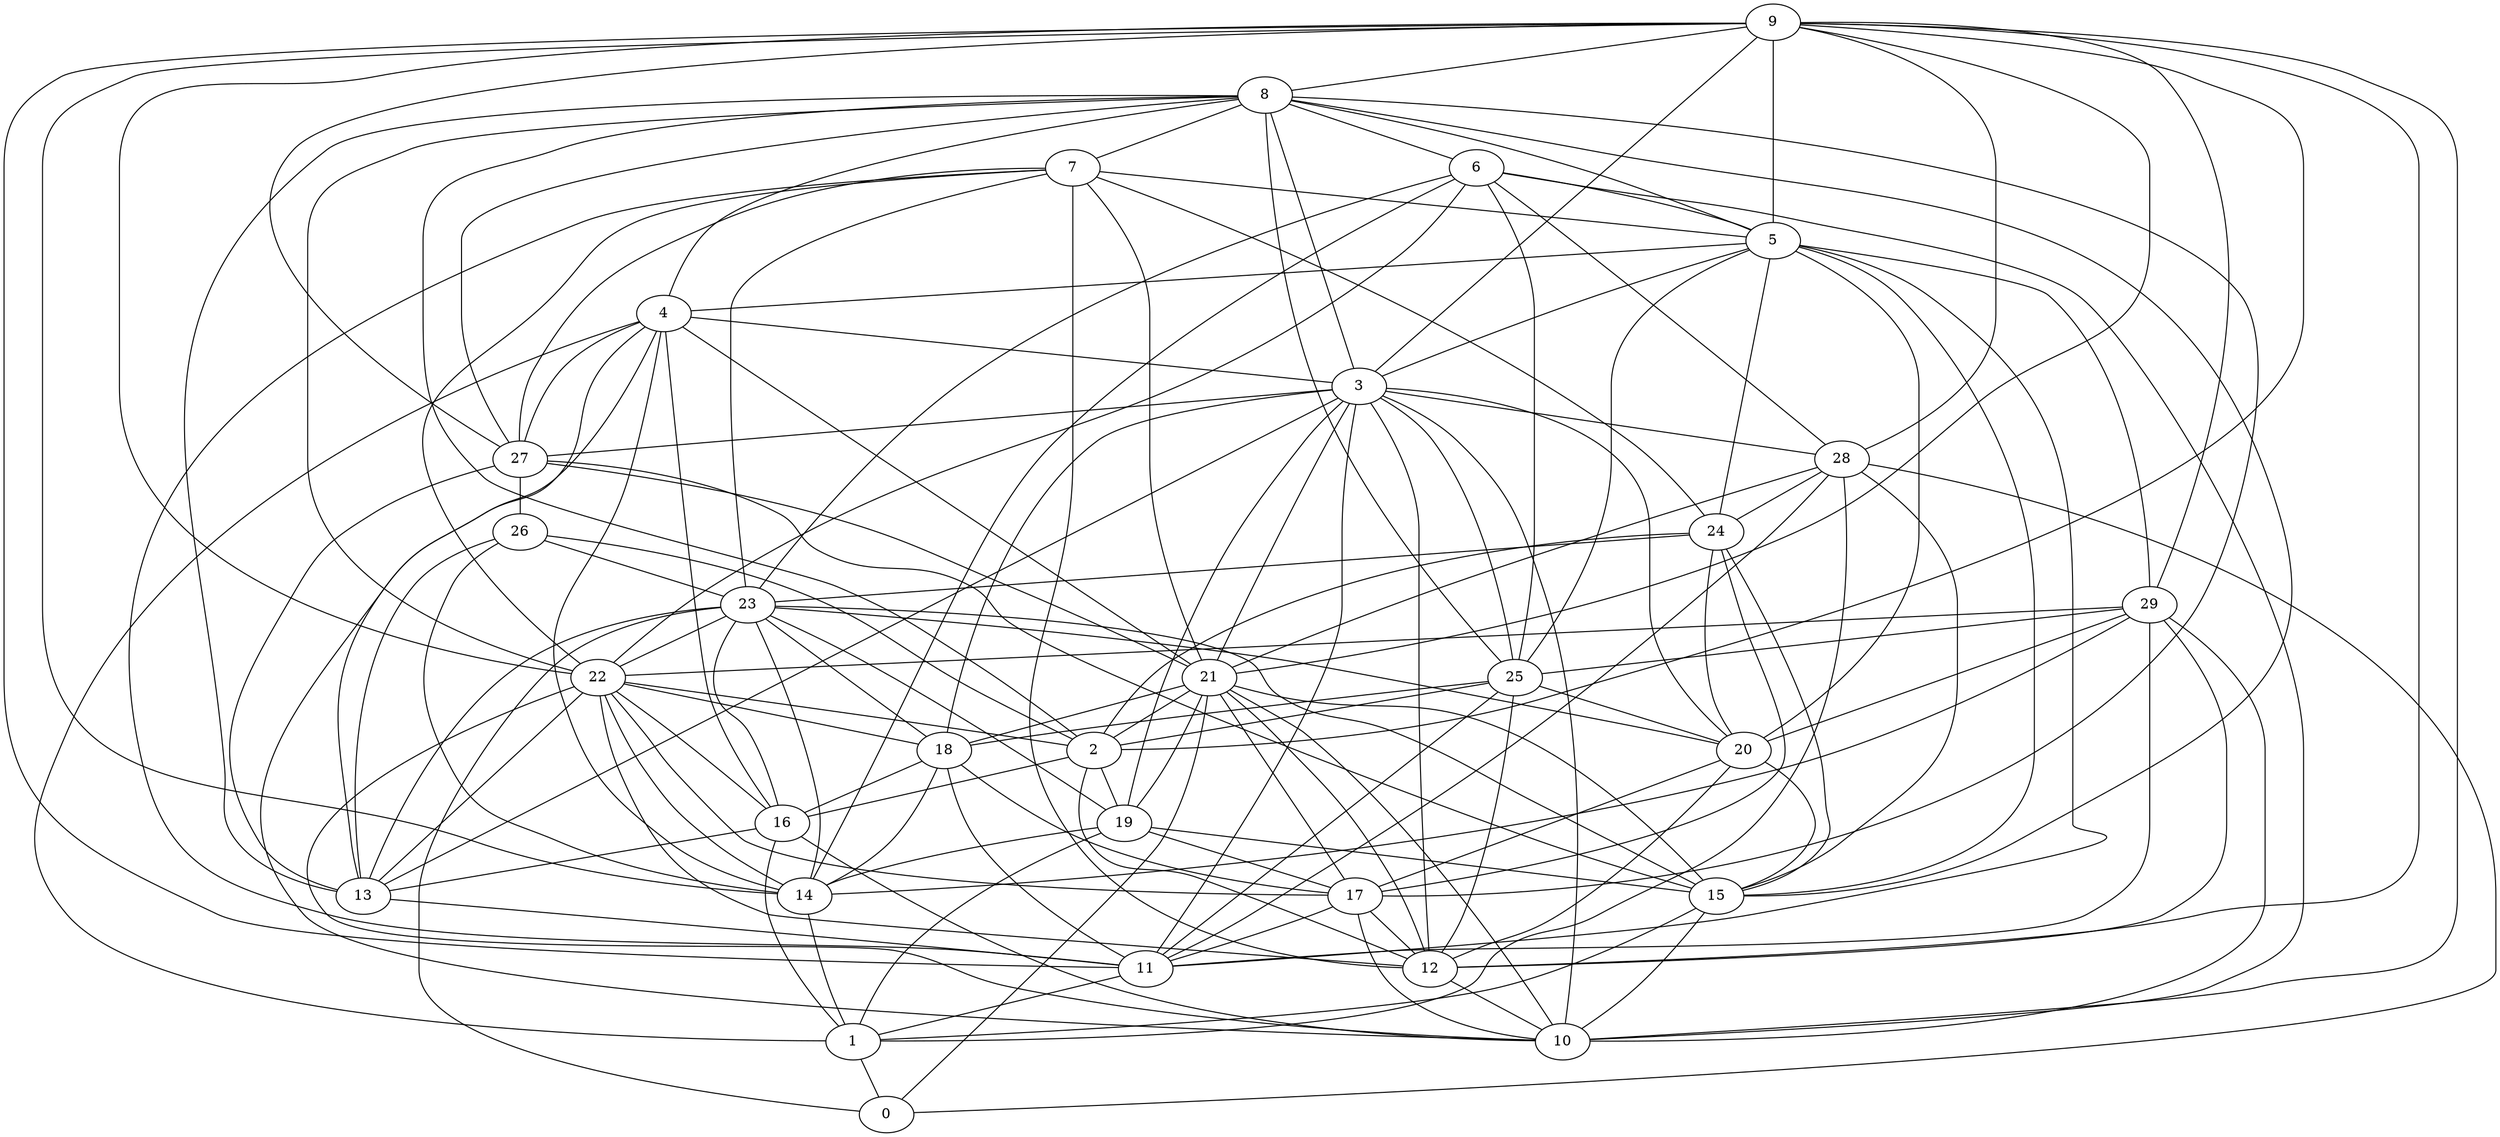 digraph GG_graph {

subgraph G_graph {
edge [color = black]
"1" -> "0" [dir = none]
"9" -> "22" [dir = none]
"9" -> "27" [dir = none]
"9" -> "11" [dir = none]
"9" -> "21" [dir = none]
"9" -> "10" [dir = none]
"9" -> "29" [dir = none]
"22" -> "16" [dir = none]
"29" -> "22" [dir = none]
"29" -> "14" [dir = none]
"15" -> "1" [dir = none]
"26" -> "14" [dir = none]
"26" -> "13" [dir = none]
"26" -> "23" [dir = none]
"17" -> "12" [dir = none]
"28" -> "24" [dir = none]
"28" -> "21" [dir = none]
"28" -> "1" [dir = none]
"7" -> "5" [dir = none]
"7" -> "27" [dir = none]
"7" -> "24" [dir = none]
"20" -> "12" [dir = none]
"20" -> "17" [dir = none]
"21" -> "17" [dir = none]
"21" -> "0" [dir = none]
"21" -> "15" [dir = none]
"21" -> "12" [dir = none]
"21" -> "19" [dir = none]
"21" -> "2" [dir = none]
"4" -> "10" [dir = none]
"4" -> "14" [dir = none]
"4" -> "21" [dir = none]
"4" -> "13" [dir = none]
"4" -> "1" [dir = none]
"4" -> "16" [dir = none]
"8" -> "15" [dir = none]
"8" -> "13" [dir = none]
"8" -> "17" [dir = none]
"8" -> "3" [dir = none]
"19" -> "15" [dir = none]
"3" -> "13" [dir = none]
"3" -> "10" [dir = none]
"3" -> "18" [dir = none]
"3" -> "21" [dir = none]
"3" -> "11" [dir = none]
"3" -> "27" [dir = none]
"6" -> "22" [dir = none]
"6" -> "5" [dir = none]
"5" -> "3" [dir = none]
"5" -> "29" [dir = none]
"5" -> "15" [dir = none]
"24" -> "23" [dir = none]
"24" -> "15" [dir = none]
"18" -> "14" [dir = none]
"18" -> "17" [dir = none]
"25" -> "12" [dir = none]
"25" -> "2" [dir = none]
"2" -> "12" [dir = none]
"23" -> "13" [dir = none]
"8" -> "2" [dir = none]
"19" -> "17" [dir = none]
"2" -> "19" [dir = none]
"7" -> "23" [dir = none]
"22" -> "12" [dir = none]
"23" -> "18" [dir = none]
"29" -> "20" [dir = none]
"9" -> "5" [dir = none]
"19" -> "1" [dir = none]
"3" -> "20" [dir = none]
"7" -> "21" [dir = none]
"14" -> "1" [dir = none]
"23" -> "15" [dir = none]
"6" -> "14" [dir = none]
"3" -> "12" [dir = none]
"22" -> "13" [dir = none]
"29" -> "12" [dir = none]
"7" -> "12" [dir = none]
"8" -> "27" [dir = none]
"28" -> "11" [dir = none]
"25" -> "18" [dir = none]
"6" -> "23" [dir = none]
"9" -> "8" [dir = none]
"5" -> "24" [dir = none]
"7" -> "22" [dir = none]
"19" -> "14" [dir = none]
"16" -> "13" [dir = none]
"6" -> "25" [dir = none]
"29" -> "10" [dir = none]
"22" -> "18" [dir = none]
"22" -> "2" [dir = none]
"23" -> "20" [dir = none]
"22" -> "17" [dir = none]
"23" -> "22" [dir = none]
"2" -> "16" [dir = none]
"11" -> "1" [dir = none]
"21" -> "18" [dir = none]
"27" -> "21" [dir = none]
"4" -> "3" [dir = none]
"18" -> "11" [dir = none]
"17" -> "10" [dir = none]
"5" -> "20" [dir = none]
"22" -> "14" [dir = none]
"9" -> "3" [dir = none]
"23" -> "14" [dir = none]
"9" -> "2" [dir = none]
"9" -> "12" [dir = none]
"21" -> "10" [dir = none]
"23" -> "19" [dir = none]
"9" -> "14" [dir = none]
"22" -> "10" [dir = none]
"27" -> "13" [dir = none]
"15" -> "10" [dir = none]
"17" -> "11" [dir = none]
"24" -> "17" [dir = none]
"8" -> "5" [dir = none]
"24" -> "2" [dir = none]
"8" -> "22" [dir = none]
"9" -> "28" [dir = none]
"8" -> "6" [dir = none]
"4" -> "27" [dir = none]
"16" -> "1" [dir = none]
"23" -> "16" [dir = none]
"29" -> "25" [dir = none]
"27" -> "26" [dir = none]
"6" -> "28" [dir = none]
"3" -> "19" [dir = none]
"5" -> "4" [dir = none]
"23" -> "0" [dir = none]
"27" -> "15" [dir = none]
"8" -> "25" [dir = none]
"6" -> "10" [dir = none]
"29" -> "11" [dir = none]
"25" -> "20" [dir = none]
"3" -> "25" [dir = none]
"26" -> "2" [dir = none]
"5" -> "25" [dir = none]
"28" -> "15" [dir = none]
"12" -> "10" [dir = none]
"13" -> "11" [dir = none]
"7" -> "11" [dir = none]
"18" -> "16" [dir = none]
"8" -> "4" [dir = none]
"20" -> "15" [dir = none]
"8" -> "7" [dir = none]
"3" -> "28" [dir = none]
"25" -> "11" [dir = none]
"28" -> "0" [dir = none]
"24" -> "20" [dir = none]
"16" -> "10" [dir = none]
"5" -> "11" [dir = none]
}

}
